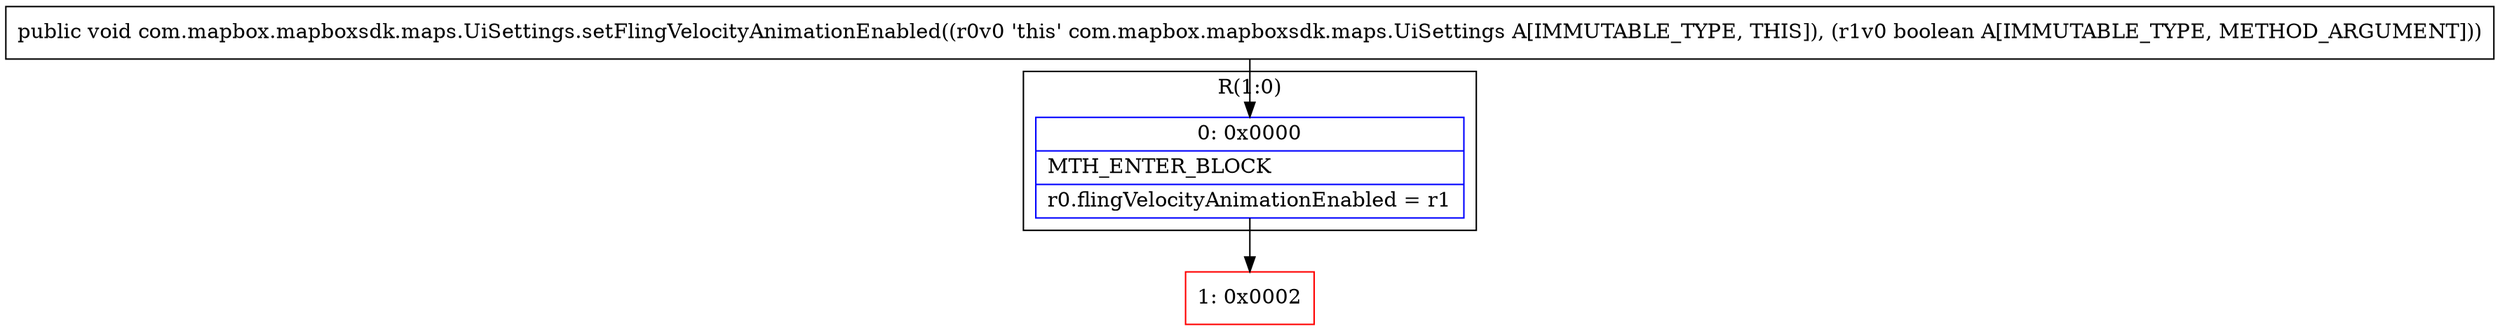 digraph "CFG forcom.mapbox.mapboxsdk.maps.UiSettings.setFlingVelocityAnimationEnabled(Z)V" {
subgraph cluster_Region_1920789343 {
label = "R(1:0)";
node [shape=record,color=blue];
Node_0 [shape=record,label="{0\:\ 0x0000|MTH_ENTER_BLOCK\l|r0.flingVelocityAnimationEnabled = r1\l}"];
}
Node_1 [shape=record,color=red,label="{1\:\ 0x0002}"];
MethodNode[shape=record,label="{public void com.mapbox.mapboxsdk.maps.UiSettings.setFlingVelocityAnimationEnabled((r0v0 'this' com.mapbox.mapboxsdk.maps.UiSettings A[IMMUTABLE_TYPE, THIS]), (r1v0 boolean A[IMMUTABLE_TYPE, METHOD_ARGUMENT])) }"];
MethodNode -> Node_0;
Node_0 -> Node_1;
}

